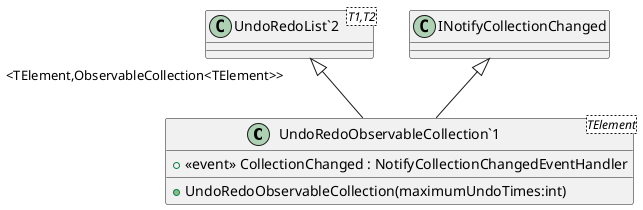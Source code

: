 @startuml
class "UndoRedoObservableCollection`1"<TElement> {
    +  <<event>> CollectionChanged : NotifyCollectionChangedEventHandler 
    + UndoRedoObservableCollection(maximumUndoTimes:int)
}
class "UndoRedoList`2"<T1,T2> {
}
"UndoRedoList`2" "<TElement,ObservableCollection<TElement>>" <|-- "UndoRedoObservableCollection`1"
INotifyCollectionChanged <|-- "UndoRedoObservableCollection`1"
@enduml
